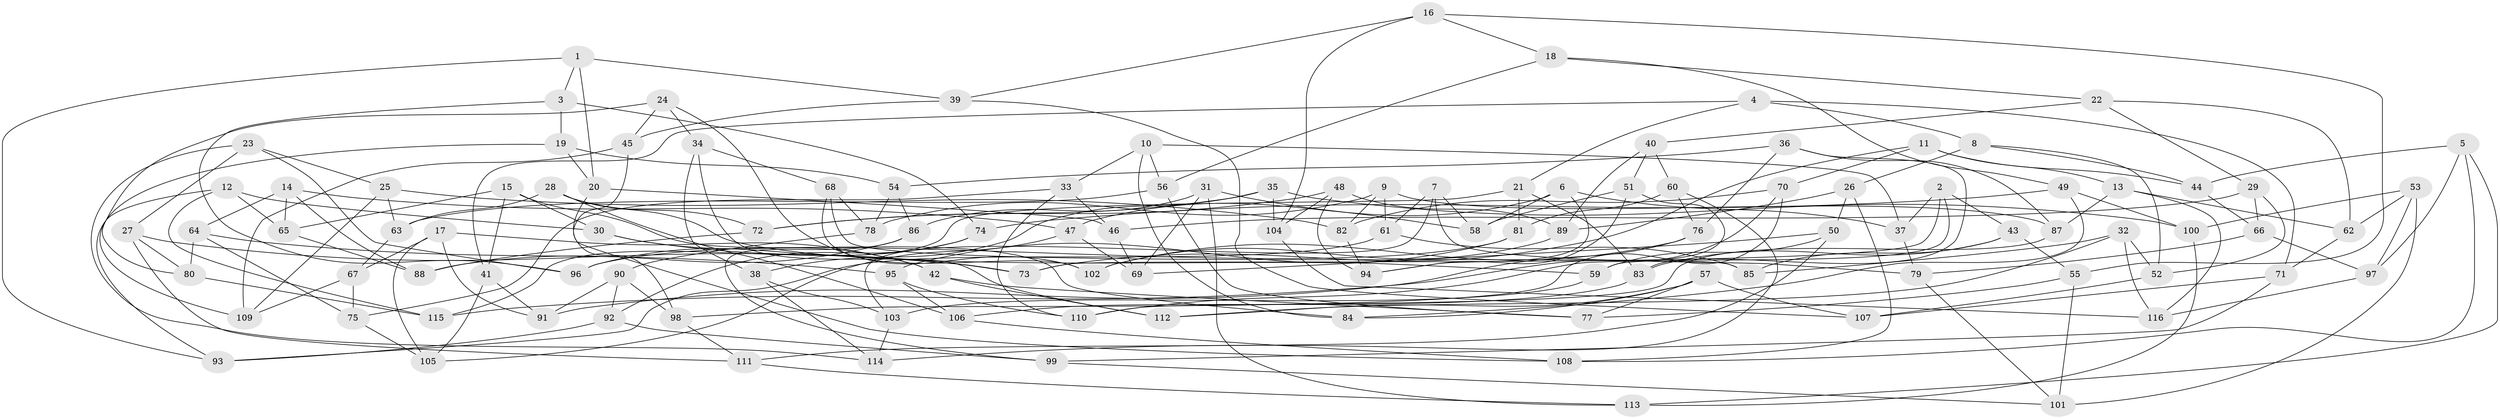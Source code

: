 // Generated by graph-tools (version 1.1) at 2025/11/02/27/25 16:11:45]
// undirected, 116 vertices, 232 edges
graph export_dot {
graph [start="1"]
  node [color=gray90,style=filled];
  1;
  2;
  3;
  4;
  5;
  6;
  7;
  8;
  9;
  10;
  11;
  12;
  13;
  14;
  15;
  16;
  17;
  18;
  19;
  20;
  21;
  22;
  23;
  24;
  25;
  26;
  27;
  28;
  29;
  30;
  31;
  32;
  33;
  34;
  35;
  36;
  37;
  38;
  39;
  40;
  41;
  42;
  43;
  44;
  45;
  46;
  47;
  48;
  49;
  50;
  51;
  52;
  53;
  54;
  55;
  56;
  57;
  58;
  59;
  60;
  61;
  62;
  63;
  64;
  65;
  66;
  67;
  68;
  69;
  70;
  71;
  72;
  73;
  74;
  75;
  76;
  77;
  78;
  79;
  80;
  81;
  82;
  83;
  84;
  85;
  86;
  87;
  88;
  89;
  90;
  91;
  92;
  93;
  94;
  95;
  96;
  97;
  98;
  99;
  100;
  101;
  102;
  103;
  104;
  105;
  106;
  107;
  108;
  109;
  110;
  111;
  112;
  113;
  114;
  115;
  116;
  1 -- 39;
  1 -- 3;
  1 -- 93;
  1 -- 20;
  2 -- 59;
  2 -- 37;
  2 -- 73;
  2 -- 43;
  3 -- 74;
  3 -- 19;
  3 -- 96;
  4 -- 21;
  4 -- 8;
  4 -- 41;
  4 -- 71;
  5 -- 108;
  5 -- 113;
  5 -- 97;
  5 -- 44;
  6 -- 37;
  6 -- 94;
  6 -- 58;
  6 -- 47;
  7 -- 61;
  7 -- 79;
  7 -- 58;
  7 -- 103;
  8 -- 26;
  8 -- 44;
  8 -- 52;
  9 -- 82;
  9 -- 78;
  9 -- 87;
  9 -- 61;
  10 -- 56;
  10 -- 37;
  10 -- 84;
  10 -- 33;
  11 -- 73;
  11 -- 44;
  11 -- 13;
  11 -- 70;
  12 -- 30;
  12 -- 115;
  12 -- 93;
  12 -- 65;
  13 -- 87;
  13 -- 116;
  13 -- 62;
  14 -- 65;
  14 -- 64;
  14 -- 88;
  14 -- 47;
  15 -- 30;
  15 -- 84;
  15 -- 65;
  15 -- 41;
  16 -- 104;
  16 -- 18;
  16 -- 55;
  16 -- 39;
  17 -- 91;
  17 -- 42;
  17 -- 105;
  17 -- 67;
  18 -- 22;
  18 -- 49;
  18 -- 56;
  19 -- 20;
  19 -- 109;
  19 -- 54;
  20 -- 46;
  20 -- 108;
  21 -- 115;
  21 -- 83;
  21 -- 81;
  22 -- 40;
  22 -- 29;
  22 -- 62;
  23 -- 27;
  23 -- 114;
  23 -- 25;
  23 -- 96;
  24 -- 34;
  24 -- 102;
  24 -- 80;
  24 -- 45;
  25 -- 82;
  25 -- 109;
  25 -- 63;
  26 -- 50;
  26 -- 89;
  26 -- 108;
  27 -- 80;
  27 -- 73;
  27 -- 111;
  28 -- 106;
  28 -- 59;
  28 -- 72;
  28 -- 63;
  29 -- 52;
  29 -- 66;
  29 -- 46;
  30 -- 73;
  30 -- 42;
  31 -- 113;
  31 -- 69;
  31 -- 58;
  31 -- 86;
  32 -- 85;
  32 -- 116;
  32 -- 112;
  32 -- 52;
  33 -- 46;
  33 -- 110;
  33 -- 75;
  34 -- 38;
  34 -- 68;
  34 -- 112;
  35 -- 38;
  35 -- 72;
  35 -- 100;
  35 -- 104;
  36 -- 83;
  36 -- 87;
  36 -- 76;
  36 -- 54;
  37 -- 79;
  38 -- 114;
  38 -- 103;
  39 -- 107;
  39 -- 45;
  40 -- 51;
  40 -- 89;
  40 -- 60;
  41 -- 91;
  41 -- 105;
  42 -- 112;
  42 -- 77;
  43 -- 83;
  43 -- 55;
  43 -- 85;
  44 -- 66;
  45 -- 109;
  45 -- 98;
  46 -- 69;
  47 -- 105;
  47 -- 69;
  48 -- 72;
  48 -- 89;
  48 -- 104;
  48 -- 94;
  49 -- 84;
  49 -- 74;
  49 -- 100;
  50 -- 59;
  50 -- 111;
  50 -- 69;
  51 -- 110;
  51 -- 94;
  51 -- 58;
  52 -- 107;
  53 -- 100;
  53 -- 62;
  53 -- 97;
  53 -- 101;
  54 -- 78;
  54 -- 86;
  55 -- 101;
  55 -- 77;
  56 -- 63;
  56 -- 77;
  57 -- 77;
  57 -- 112;
  57 -- 84;
  57 -- 107;
  59 -- 103;
  60 -- 76;
  60 -- 81;
  60 -- 114;
  61 -- 93;
  61 -- 85;
  62 -- 71;
  63 -- 67;
  64 -- 80;
  64 -- 75;
  64 -- 95;
  65 -- 88;
  66 -- 79;
  66 -- 97;
  67 -- 75;
  67 -- 109;
  68 -- 85;
  68 -- 102;
  68 -- 78;
  70 -- 115;
  70 -- 98;
  70 -- 82;
  71 -- 99;
  71 -- 107;
  72 -- 88;
  74 -- 92;
  74 -- 96;
  75 -- 105;
  76 -- 91;
  76 -- 102;
  78 -- 90;
  79 -- 101;
  80 -- 115;
  81 -- 95;
  81 -- 96;
  82 -- 94;
  83 -- 106;
  86 -- 99;
  86 -- 88;
  87 -- 110;
  89 -- 102;
  90 -- 98;
  90 -- 92;
  90 -- 91;
  92 -- 93;
  92 -- 99;
  95 -- 106;
  95 -- 110;
  97 -- 116;
  98 -- 111;
  99 -- 101;
  100 -- 113;
  103 -- 114;
  104 -- 116;
  106 -- 108;
  111 -- 113;
}
